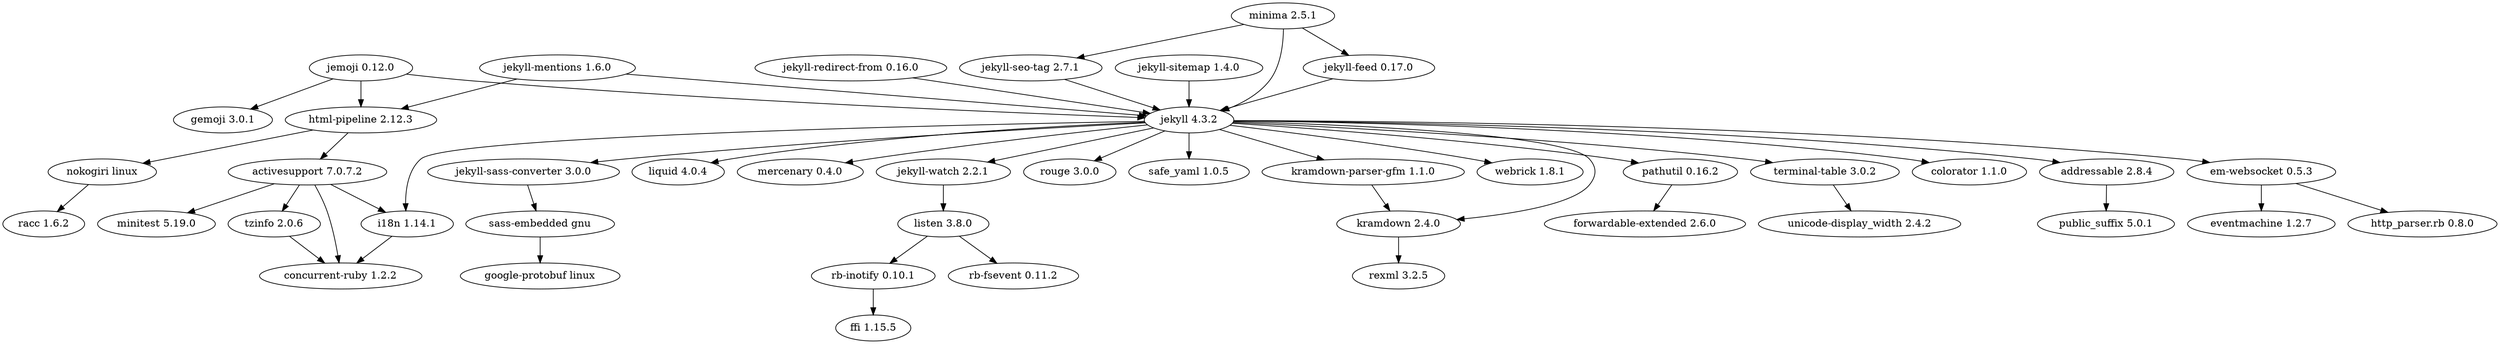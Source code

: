 digraph gems {
  "activesupport 7.0.7.2" -> "concurrent-ruby 1.2.2";
  "activesupport 7.0.7.2" -> "i18n 1.14.1";
  "activesupport 7.0.7.2" -> "minitest 5.19.0";
  "activesupport 7.0.7.2" -> "tzinfo 2.0.6";
  "addressable 2.8.4" -> "public_suffix 5.0.1";
  "em-websocket 0.5.3" -> "eventmachine 1.2.7";
  "em-websocket 0.5.3" -> "http_parser.rb 0.8.0";
  "html-pipeline 2.12.3" -> "activesupport 7.0.7.2";
  "html-pipeline 2.12.3" -> "nokogiri linux";
  "i18n 1.14.1" -> "concurrent-ruby 1.2.2";
  "jekyll 4.3.2" -> "addressable 2.8.4";
  "jekyll 4.3.2" -> "colorator 1.1.0";
  "jekyll 4.3.2" -> "em-websocket 0.5.3";
  "jekyll 4.3.2" -> "i18n 1.14.1";
  "jekyll 4.3.2" -> "jekyll-sass-converter 3.0.0";
  "jekyll 4.3.2" -> "jekyll-watch 2.2.1";
  "jekyll 4.3.2" -> "kramdown 2.4.0";
  "jekyll 4.3.2" -> "kramdown-parser-gfm 1.1.0";
  "jekyll 4.3.2" -> "liquid 4.0.4";
  "jekyll 4.3.2" -> "mercenary 0.4.0";
  "jekyll 4.3.2" -> "pathutil 0.16.2";
  "jekyll 4.3.2" -> "rouge 3.0.0";
  "jekyll 4.3.2" -> "safe_yaml 1.0.5";
  "jekyll 4.3.2" -> "terminal-table 3.0.2";
  "jekyll 4.3.2" -> "webrick 1.8.1";
  "jekyll-feed 0.17.0" -> "jekyll 4.3.2";
  "jekyll-mentions 1.6.0" -> "html-pipeline 2.12.3";
  "jekyll-mentions 1.6.0" -> "jekyll 4.3.2";
  "jekyll-redirect-from 0.16.0" -> "jekyll 4.3.2";
  "jekyll-sass-converter 3.0.0" -> "sass-embedded gnu";
  "jekyll-seo-tag 2.7.1" -> "jekyll 4.3.2";
  "jekyll-sitemap 1.4.0" -> "jekyll 4.3.2";
  "jekyll-watch 2.2.1" -> "listen 3.8.0";
  "jemoji 0.12.0" -> "gemoji 3.0.1";
  "jemoji 0.12.0" -> "html-pipeline 2.12.3";
  "jemoji 0.12.0" -> "jekyll 4.3.2";
  "kramdown 2.4.0" -> "rexml 3.2.5";
  "kramdown-parser-gfm 1.1.0" -> "kramdown 2.4.0";
  "listen 3.8.0" -> "rb-fsevent 0.11.2";
  "listen 3.8.0" -> "rb-inotify 0.10.1";
  "minima 2.5.1" -> "jekyll 4.3.2";
  "minima 2.5.1" -> "jekyll-feed 0.17.0";
  "minima 2.5.1" -> "jekyll-seo-tag 2.7.1";
  "nokogiri linux" -> "racc 1.6.2";
  "pathutil 0.16.2" -> "forwardable-extended 2.6.0";
  "rb-inotify 0.10.1" -> "ffi 1.15.5";
  "sass-embedded gnu" -> "google-protobuf linux";
  "terminal-table 3.0.2" -> "unicode-display_width 2.4.2";
  "tzinfo 2.0.6" -> "concurrent-ruby 1.2.2";
}
